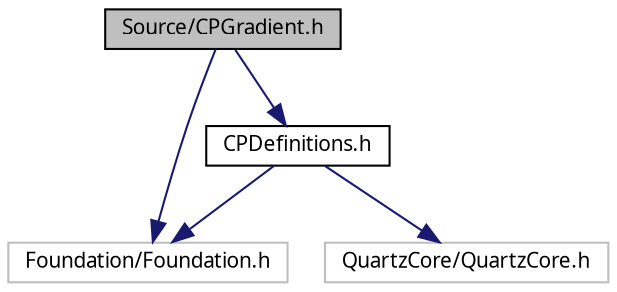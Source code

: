 digraph G
{
  bgcolor="transparent";
  edge [fontname="Lucinda Grande",fontsize="10",labelfontname="Lucinda Grande",labelfontsize="10"];
  node [fontname="Lucinda Grande",fontsize="10",shape=record];
  Node1 [label="Source/CPGradient.h",height=0.2,width=0.4,color="black", fillcolor="grey75", style="filled" fontcolor="black"];
  Node1 -> Node2 [color="midnightblue",fontsize="10",style="solid",fontname="Lucinda Grande"];
  Node2 [label="Foundation/Foundation.h",height=0.2,width=0.4,color="grey75"];
  Node1 -> Node3 [color="midnightblue",fontsize="10",style="solid",fontname="Lucinda Grande"];
  Node3 [label="CPDefinitions.h",height=0.2,width=0.4,color="black",URL="$_c_p_definitions_8h.html"];
  Node3 -> Node2 [color="midnightblue",fontsize="10",style="solid",fontname="Lucinda Grande"];
  Node3 -> Node4 [color="midnightblue",fontsize="10",style="solid",fontname="Lucinda Grande"];
  Node4 [label="QuartzCore/QuartzCore.h",height=0.2,width=0.4,color="grey75"];
}
